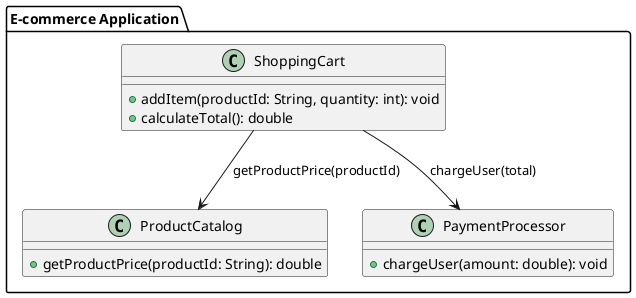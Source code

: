 @startuml "Test 1"
package "E-commerce Application" {
  class ShoppingCart {
    +addItem(productId: String, quantity: int): void
    +calculateTotal(): double
  }

  class ProductCatalog {
    +getProductPrice(productId: String): double
  }

  class PaymentProcessor {
    +chargeUser(amount: double): void
  }
}

ShoppingCart --> ProductCatalog : getProductPrice(productId)
ShoppingCart --> PaymentProcessor : chargeUser(total)
@enduml
